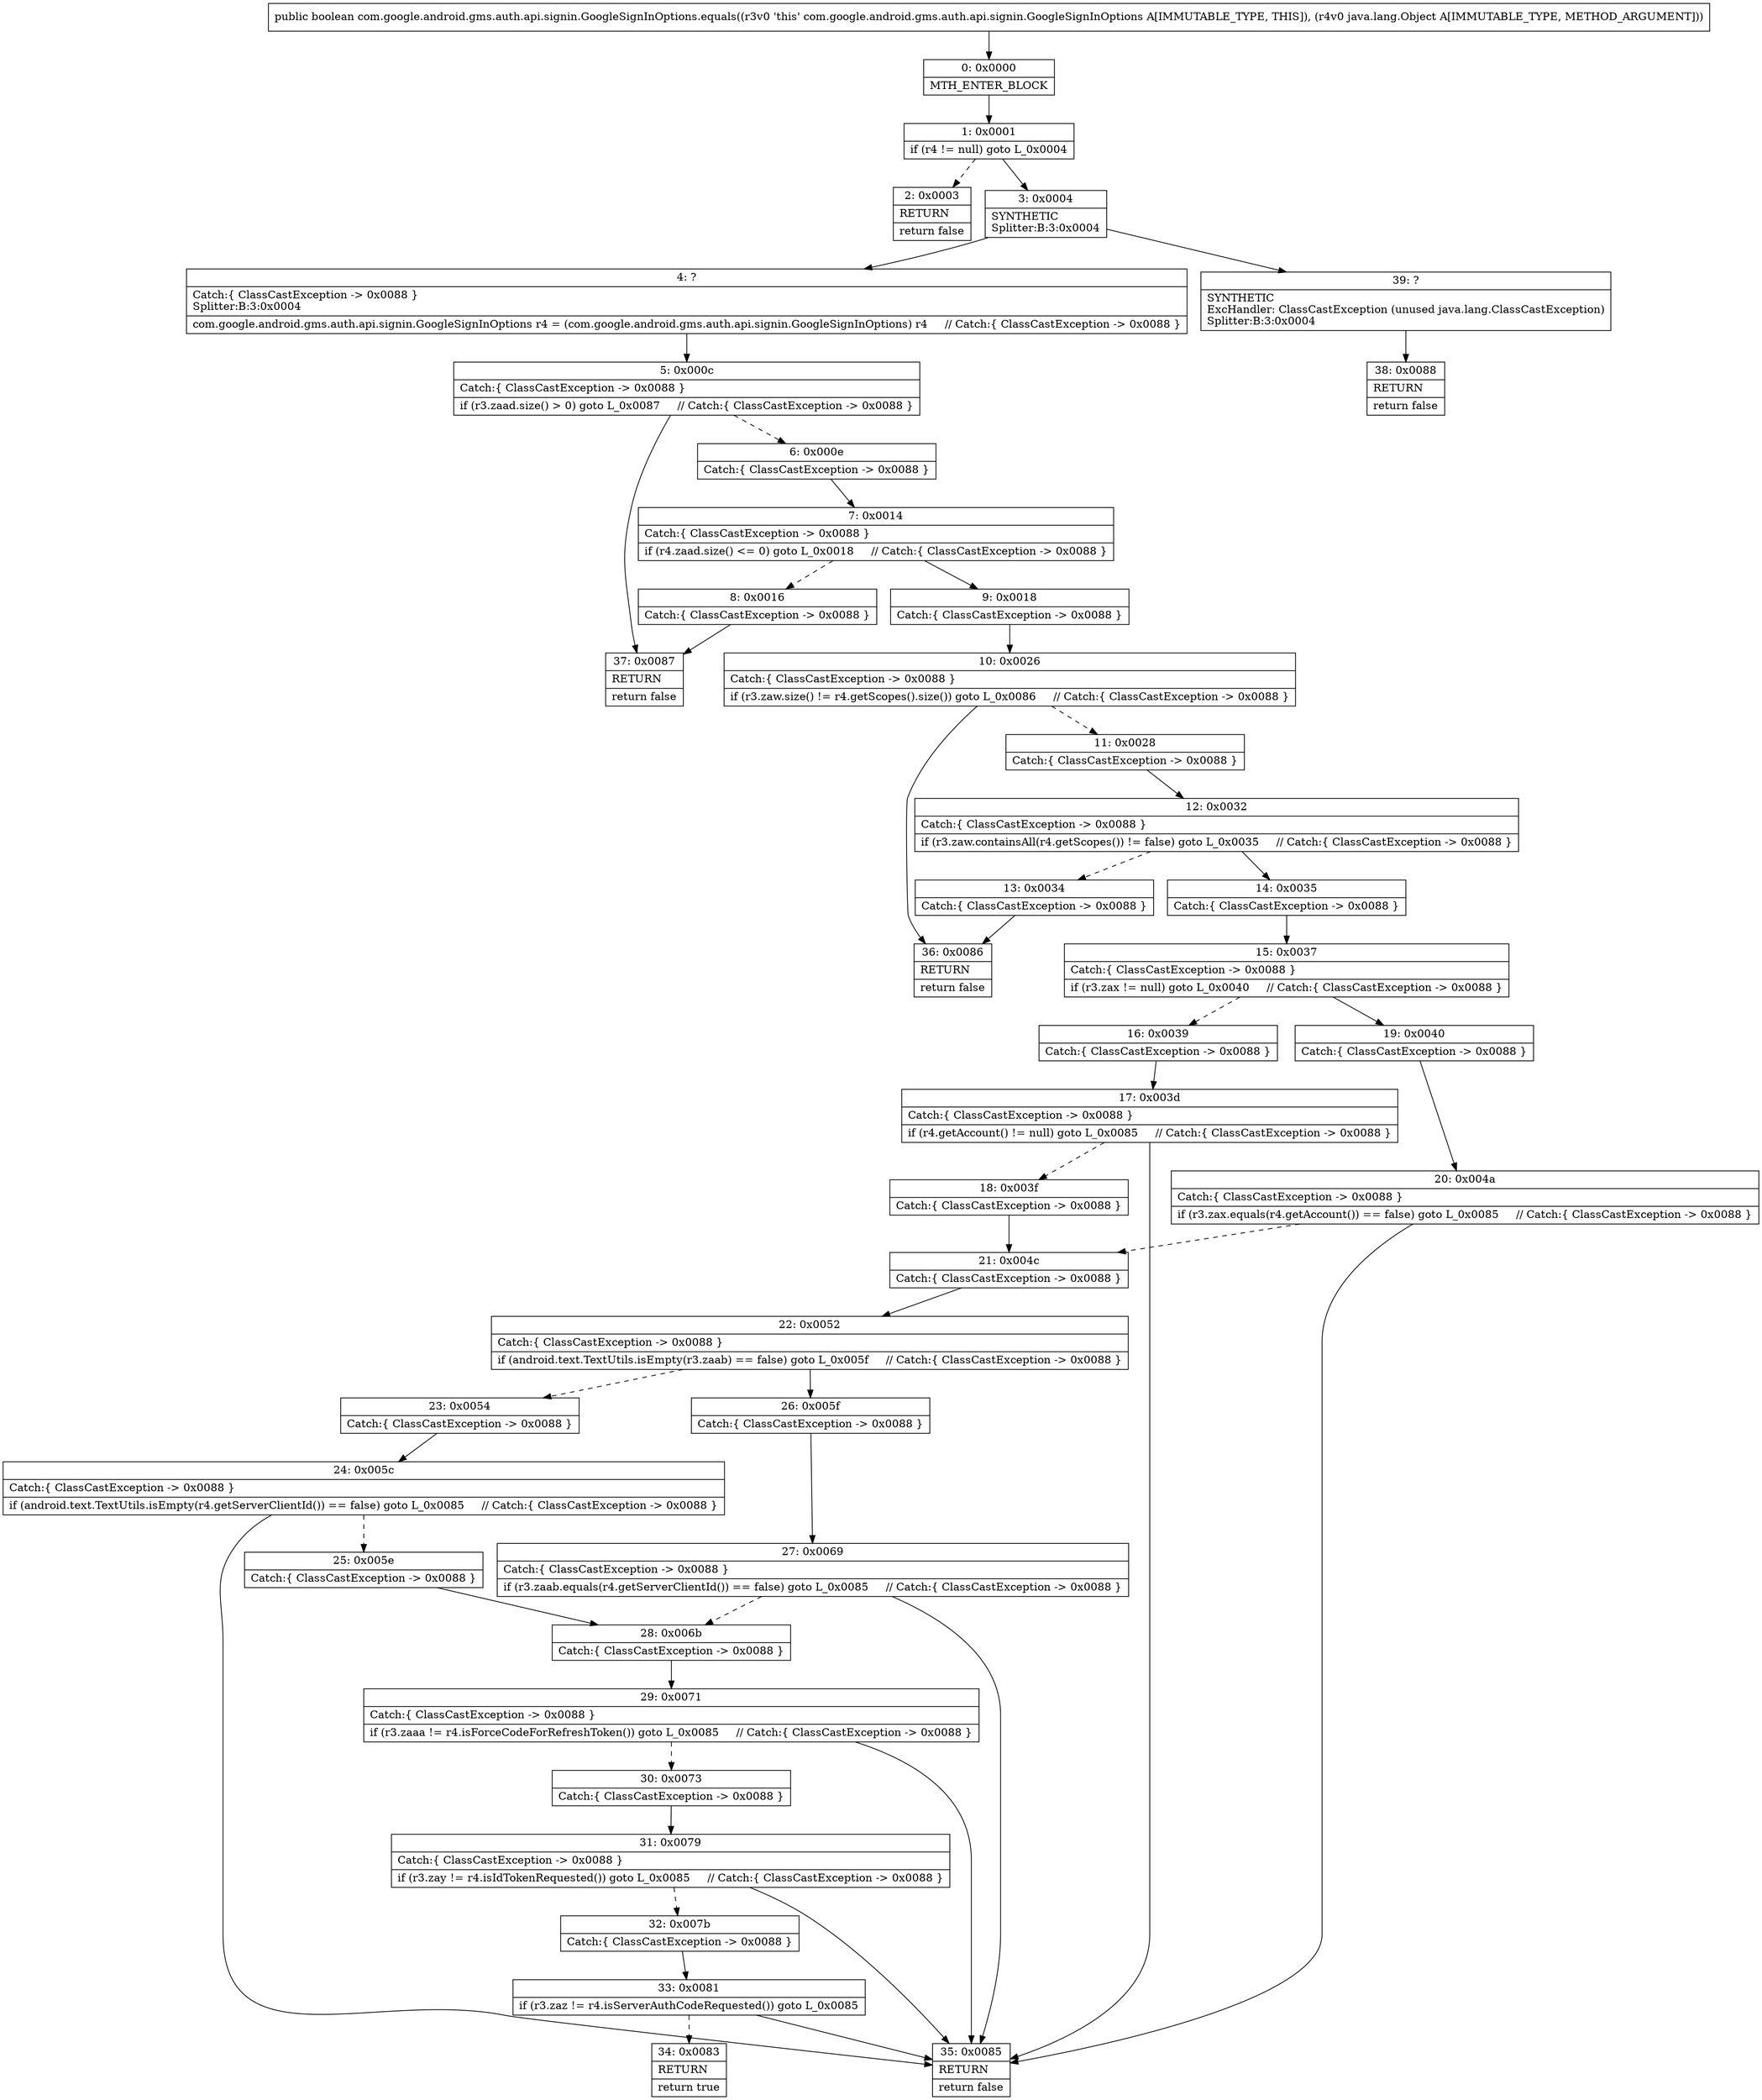 digraph "CFG forcom.google.android.gms.auth.api.signin.GoogleSignInOptions.equals(Ljava\/lang\/Object;)Z" {
Node_0 [shape=record,label="{0\:\ 0x0000|MTH_ENTER_BLOCK\l}"];
Node_1 [shape=record,label="{1\:\ 0x0001|if (r4 != null) goto L_0x0004\l}"];
Node_2 [shape=record,label="{2\:\ 0x0003|RETURN\l|return false\l}"];
Node_3 [shape=record,label="{3\:\ 0x0004|SYNTHETIC\lSplitter:B:3:0x0004\l}"];
Node_4 [shape=record,label="{4\:\ ?|Catch:\{ ClassCastException \-\> 0x0088 \}\lSplitter:B:3:0x0004\l|com.google.android.gms.auth.api.signin.GoogleSignInOptions r4 = (com.google.android.gms.auth.api.signin.GoogleSignInOptions) r4     \/\/ Catch:\{ ClassCastException \-\> 0x0088 \}\l}"];
Node_5 [shape=record,label="{5\:\ 0x000c|Catch:\{ ClassCastException \-\> 0x0088 \}\l|if (r3.zaad.size() \> 0) goto L_0x0087     \/\/ Catch:\{ ClassCastException \-\> 0x0088 \}\l}"];
Node_6 [shape=record,label="{6\:\ 0x000e|Catch:\{ ClassCastException \-\> 0x0088 \}\l}"];
Node_7 [shape=record,label="{7\:\ 0x0014|Catch:\{ ClassCastException \-\> 0x0088 \}\l|if (r4.zaad.size() \<= 0) goto L_0x0018     \/\/ Catch:\{ ClassCastException \-\> 0x0088 \}\l}"];
Node_8 [shape=record,label="{8\:\ 0x0016|Catch:\{ ClassCastException \-\> 0x0088 \}\l}"];
Node_9 [shape=record,label="{9\:\ 0x0018|Catch:\{ ClassCastException \-\> 0x0088 \}\l}"];
Node_10 [shape=record,label="{10\:\ 0x0026|Catch:\{ ClassCastException \-\> 0x0088 \}\l|if (r3.zaw.size() != r4.getScopes().size()) goto L_0x0086     \/\/ Catch:\{ ClassCastException \-\> 0x0088 \}\l}"];
Node_11 [shape=record,label="{11\:\ 0x0028|Catch:\{ ClassCastException \-\> 0x0088 \}\l}"];
Node_12 [shape=record,label="{12\:\ 0x0032|Catch:\{ ClassCastException \-\> 0x0088 \}\l|if (r3.zaw.containsAll(r4.getScopes()) != false) goto L_0x0035     \/\/ Catch:\{ ClassCastException \-\> 0x0088 \}\l}"];
Node_13 [shape=record,label="{13\:\ 0x0034|Catch:\{ ClassCastException \-\> 0x0088 \}\l}"];
Node_14 [shape=record,label="{14\:\ 0x0035|Catch:\{ ClassCastException \-\> 0x0088 \}\l}"];
Node_15 [shape=record,label="{15\:\ 0x0037|Catch:\{ ClassCastException \-\> 0x0088 \}\l|if (r3.zax != null) goto L_0x0040     \/\/ Catch:\{ ClassCastException \-\> 0x0088 \}\l}"];
Node_16 [shape=record,label="{16\:\ 0x0039|Catch:\{ ClassCastException \-\> 0x0088 \}\l}"];
Node_17 [shape=record,label="{17\:\ 0x003d|Catch:\{ ClassCastException \-\> 0x0088 \}\l|if (r4.getAccount() != null) goto L_0x0085     \/\/ Catch:\{ ClassCastException \-\> 0x0088 \}\l}"];
Node_18 [shape=record,label="{18\:\ 0x003f|Catch:\{ ClassCastException \-\> 0x0088 \}\l}"];
Node_19 [shape=record,label="{19\:\ 0x0040|Catch:\{ ClassCastException \-\> 0x0088 \}\l}"];
Node_20 [shape=record,label="{20\:\ 0x004a|Catch:\{ ClassCastException \-\> 0x0088 \}\l|if (r3.zax.equals(r4.getAccount()) == false) goto L_0x0085     \/\/ Catch:\{ ClassCastException \-\> 0x0088 \}\l}"];
Node_21 [shape=record,label="{21\:\ 0x004c|Catch:\{ ClassCastException \-\> 0x0088 \}\l}"];
Node_22 [shape=record,label="{22\:\ 0x0052|Catch:\{ ClassCastException \-\> 0x0088 \}\l|if (android.text.TextUtils.isEmpty(r3.zaab) == false) goto L_0x005f     \/\/ Catch:\{ ClassCastException \-\> 0x0088 \}\l}"];
Node_23 [shape=record,label="{23\:\ 0x0054|Catch:\{ ClassCastException \-\> 0x0088 \}\l}"];
Node_24 [shape=record,label="{24\:\ 0x005c|Catch:\{ ClassCastException \-\> 0x0088 \}\l|if (android.text.TextUtils.isEmpty(r4.getServerClientId()) == false) goto L_0x0085     \/\/ Catch:\{ ClassCastException \-\> 0x0088 \}\l}"];
Node_25 [shape=record,label="{25\:\ 0x005e|Catch:\{ ClassCastException \-\> 0x0088 \}\l}"];
Node_26 [shape=record,label="{26\:\ 0x005f|Catch:\{ ClassCastException \-\> 0x0088 \}\l}"];
Node_27 [shape=record,label="{27\:\ 0x0069|Catch:\{ ClassCastException \-\> 0x0088 \}\l|if (r3.zaab.equals(r4.getServerClientId()) == false) goto L_0x0085     \/\/ Catch:\{ ClassCastException \-\> 0x0088 \}\l}"];
Node_28 [shape=record,label="{28\:\ 0x006b|Catch:\{ ClassCastException \-\> 0x0088 \}\l}"];
Node_29 [shape=record,label="{29\:\ 0x0071|Catch:\{ ClassCastException \-\> 0x0088 \}\l|if (r3.zaaa != r4.isForceCodeForRefreshToken()) goto L_0x0085     \/\/ Catch:\{ ClassCastException \-\> 0x0088 \}\l}"];
Node_30 [shape=record,label="{30\:\ 0x0073|Catch:\{ ClassCastException \-\> 0x0088 \}\l}"];
Node_31 [shape=record,label="{31\:\ 0x0079|Catch:\{ ClassCastException \-\> 0x0088 \}\l|if (r3.zay != r4.isIdTokenRequested()) goto L_0x0085     \/\/ Catch:\{ ClassCastException \-\> 0x0088 \}\l}"];
Node_32 [shape=record,label="{32\:\ 0x007b|Catch:\{ ClassCastException \-\> 0x0088 \}\l}"];
Node_33 [shape=record,label="{33\:\ 0x0081|if (r3.zaz != r4.isServerAuthCodeRequested()) goto L_0x0085\l}"];
Node_34 [shape=record,label="{34\:\ 0x0083|RETURN\l|return true\l}"];
Node_35 [shape=record,label="{35\:\ 0x0085|RETURN\l|return false\l}"];
Node_36 [shape=record,label="{36\:\ 0x0086|RETURN\l|return false\l}"];
Node_37 [shape=record,label="{37\:\ 0x0087|RETURN\l|return false\l}"];
Node_38 [shape=record,label="{38\:\ 0x0088|RETURN\l|return false\l}"];
Node_39 [shape=record,label="{39\:\ ?|SYNTHETIC\lExcHandler: ClassCastException (unused java.lang.ClassCastException)\lSplitter:B:3:0x0004\l}"];
MethodNode[shape=record,label="{public boolean com.google.android.gms.auth.api.signin.GoogleSignInOptions.equals((r3v0 'this' com.google.android.gms.auth.api.signin.GoogleSignInOptions A[IMMUTABLE_TYPE, THIS]), (r4v0 java.lang.Object A[IMMUTABLE_TYPE, METHOD_ARGUMENT])) }"];
MethodNode -> Node_0;
Node_0 -> Node_1;
Node_1 -> Node_2[style=dashed];
Node_1 -> Node_3;
Node_3 -> Node_4;
Node_3 -> Node_39;
Node_4 -> Node_5;
Node_5 -> Node_6[style=dashed];
Node_5 -> Node_37;
Node_6 -> Node_7;
Node_7 -> Node_8[style=dashed];
Node_7 -> Node_9;
Node_8 -> Node_37;
Node_9 -> Node_10;
Node_10 -> Node_11[style=dashed];
Node_10 -> Node_36;
Node_11 -> Node_12;
Node_12 -> Node_13[style=dashed];
Node_12 -> Node_14;
Node_13 -> Node_36;
Node_14 -> Node_15;
Node_15 -> Node_16[style=dashed];
Node_15 -> Node_19;
Node_16 -> Node_17;
Node_17 -> Node_18[style=dashed];
Node_17 -> Node_35;
Node_18 -> Node_21;
Node_19 -> Node_20;
Node_20 -> Node_21[style=dashed];
Node_20 -> Node_35;
Node_21 -> Node_22;
Node_22 -> Node_23[style=dashed];
Node_22 -> Node_26;
Node_23 -> Node_24;
Node_24 -> Node_25[style=dashed];
Node_24 -> Node_35;
Node_25 -> Node_28;
Node_26 -> Node_27;
Node_27 -> Node_28[style=dashed];
Node_27 -> Node_35;
Node_28 -> Node_29;
Node_29 -> Node_30[style=dashed];
Node_29 -> Node_35;
Node_30 -> Node_31;
Node_31 -> Node_32[style=dashed];
Node_31 -> Node_35;
Node_32 -> Node_33;
Node_33 -> Node_34[style=dashed];
Node_33 -> Node_35;
Node_39 -> Node_38;
}

